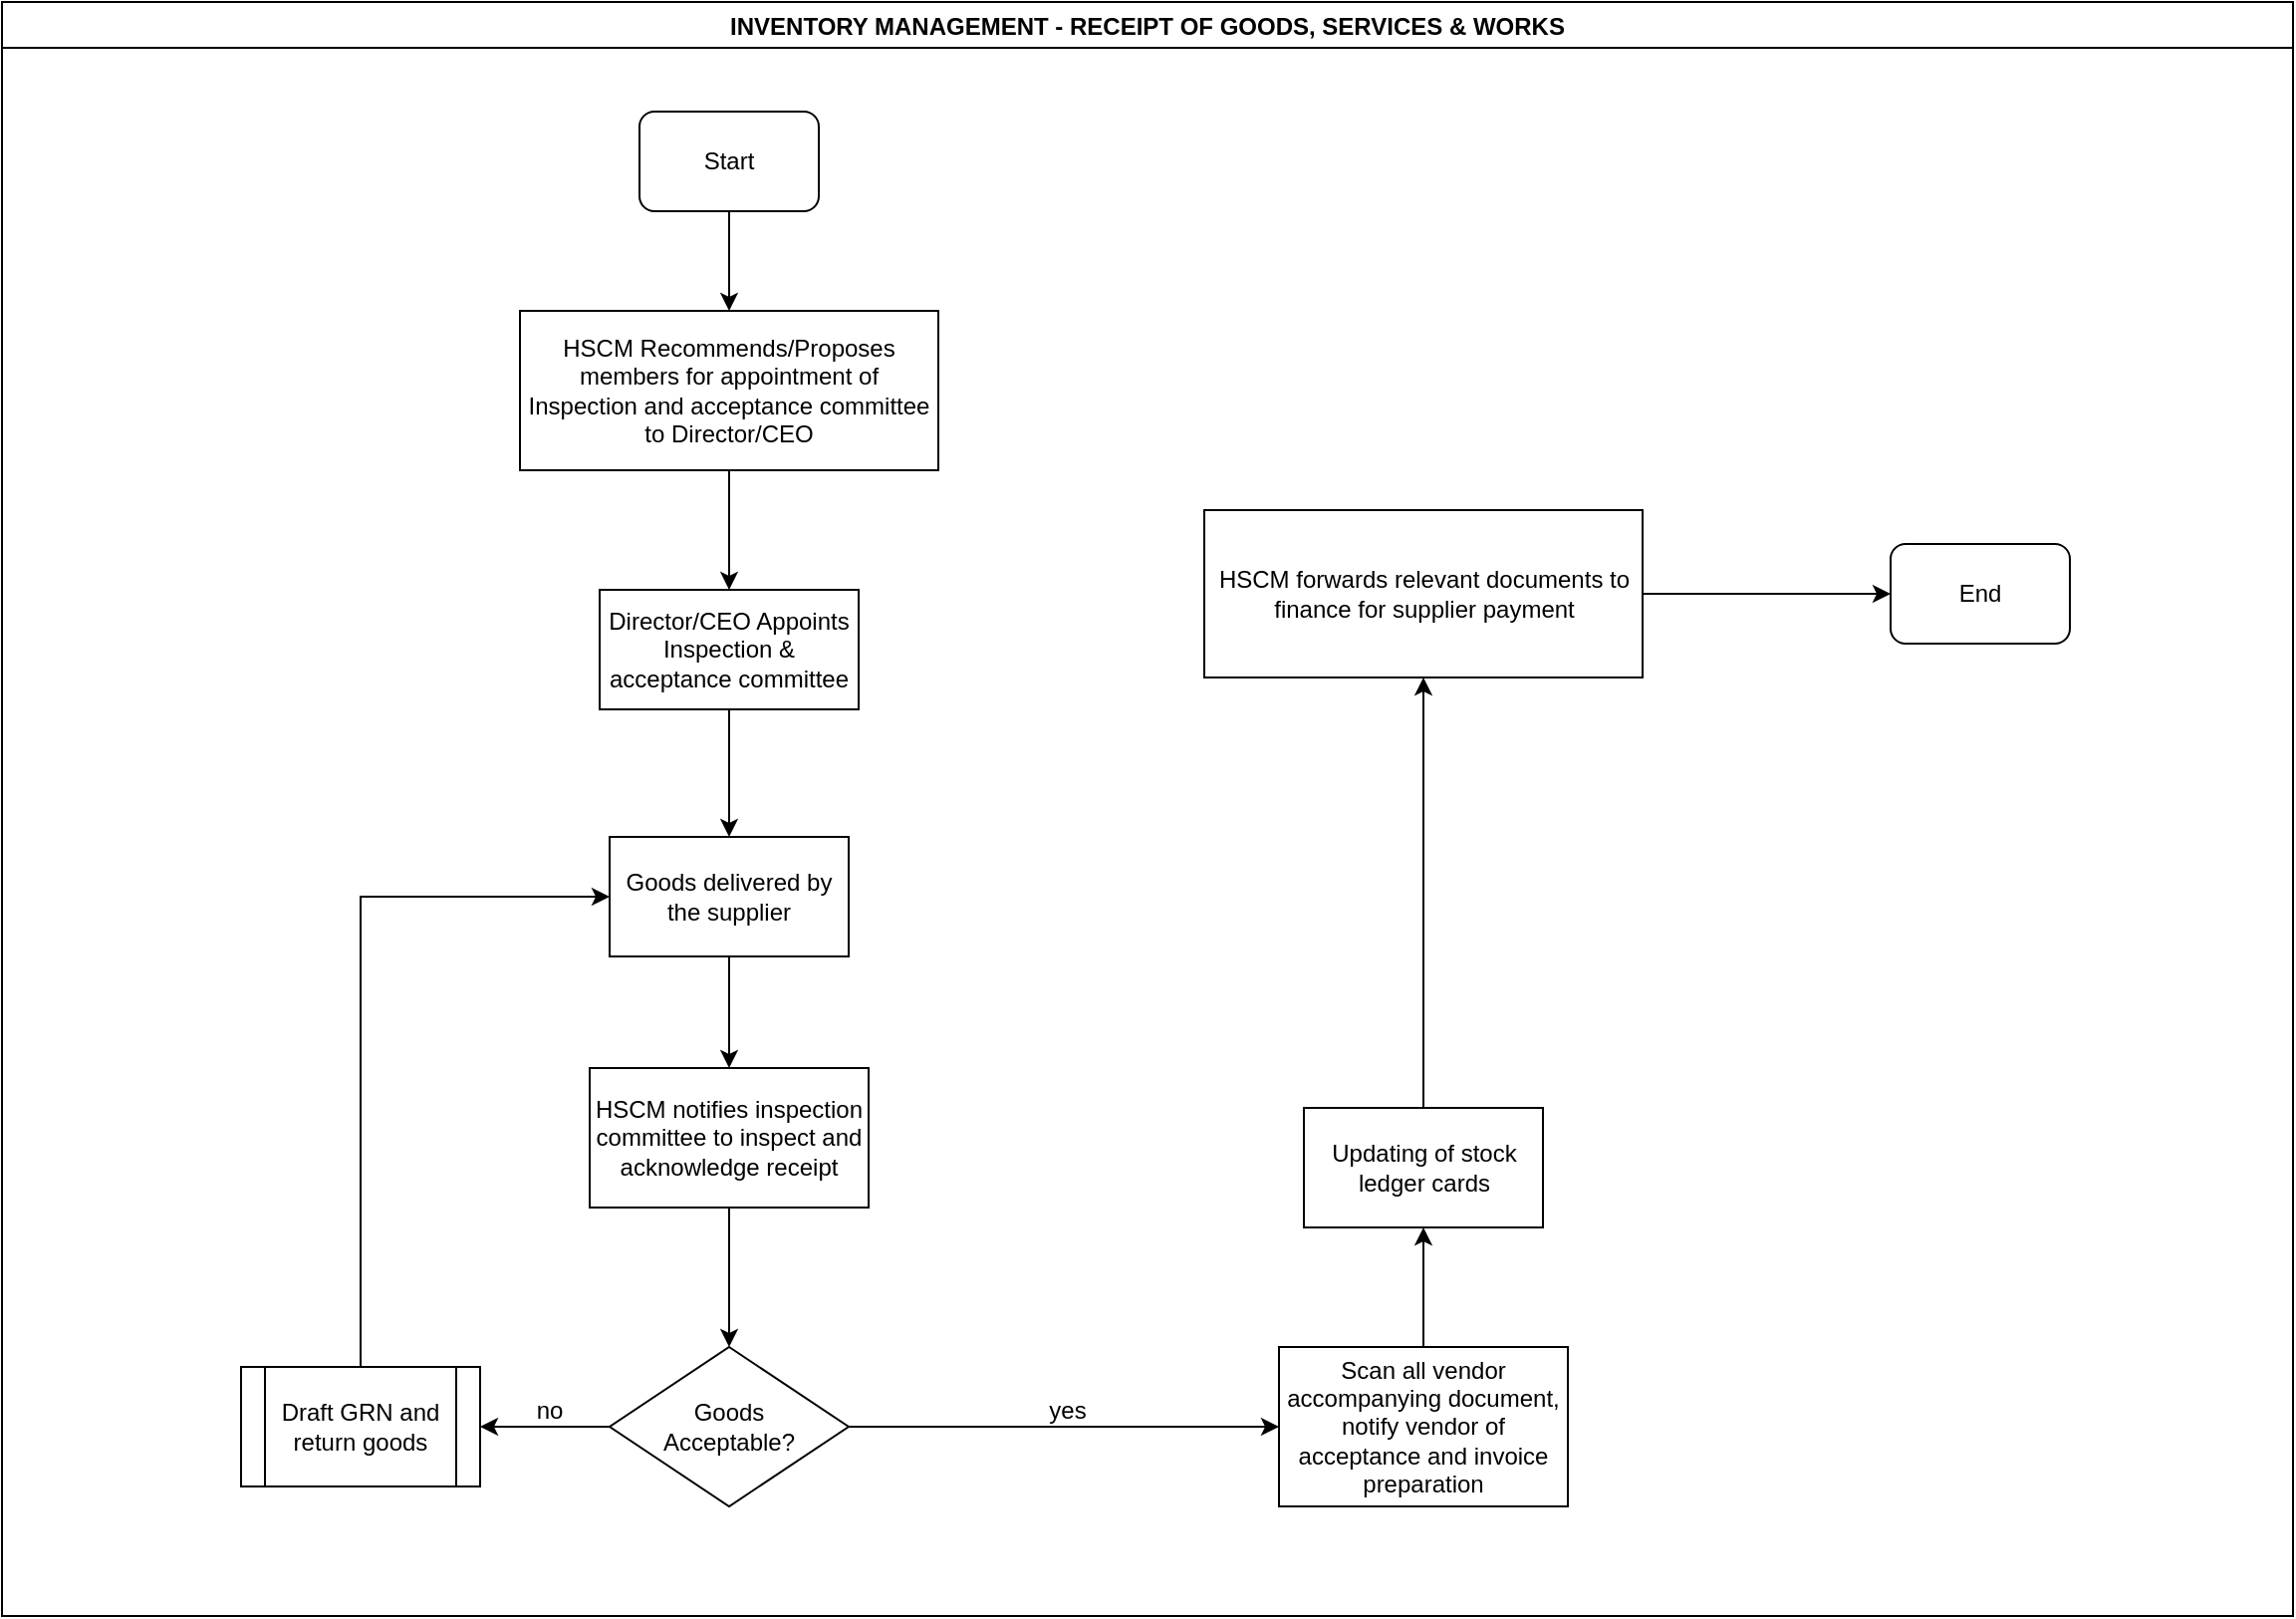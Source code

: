 <mxfile version="14.0.0" type="github">
  <diagram id="WPC1PwGvHCD-nOEhcRJc" name="Page-1">
    <mxGraphModel dx="1038" dy="547" grid="1" gridSize="10" guides="1" tooltips="1" connect="1" arrows="1" fold="1" page="1" pageScale="1" pageWidth="1169" pageHeight="827" math="0" shadow="0">
      <root>
        <mxCell id="0" />
        <mxCell id="1" parent="0" />
        <mxCell id="nd7zcNoajyeHfGIx0wI9-5" value="INVENTORY MANAGEMENT - RECEIPT OF GOODS, SERVICES &amp; WORKS" style="swimlane;" vertex="1" parent="1">
          <mxGeometry x="10" y="10" width="1150" height="810" as="geometry" />
        </mxCell>
        <mxCell id="nd7zcNoajyeHfGIx0wI9-6" value="Start" style="rounded=1;whiteSpace=wrap;html=1;" vertex="1" parent="nd7zcNoajyeHfGIx0wI9-5">
          <mxGeometry x="320" y="55" width="90" height="50" as="geometry" />
        </mxCell>
        <mxCell id="nd7zcNoajyeHfGIx0wI9-7" value="HSCM Recommends/Proposes members for appointment of Inspection and acceptance committee to Director/CEO" style="rounded=0;whiteSpace=wrap;html=1;" vertex="1" parent="nd7zcNoajyeHfGIx0wI9-5">
          <mxGeometry x="260" y="155" width="210" height="80" as="geometry" />
        </mxCell>
        <mxCell id="nd7zcNoajyeHfGIx0wI9-8" value="" style="edgeStyle=orthogonalEdgeStyle;rounded=0;orthogonalLoop=1;jettySize=auto;html=1;entryX=0.5;entryY=0;entryDx=0;entryDy=0;" edge="1" parent="nd7zcNoajyeHfGIx0wI9-5" source="nd7zcNoajyeHfGIx0wI9-6" target="nd7zcNoajyeHfGIx0wI9-7">
          <mxGeometry relative="1" as="geometry">
            <mxPoint x="365" y="180" as="targetPoint" />
          </mxGeometry>
        </mxCell>
        <mxCell id="nd7zcNoajyeHfGIx0wI9-9" value="Director/CEO Appoints Inspection &amp;amp; acceptance committee" style="whiteSpace=wrap;html=1;rounded=0;" vertex="1" parent="nd7zcNoajyeHfGIx0wI9-5">
          <mxGeometry x="300" y="295" width="130" height="60" as="geometry" />
        </mxCell>
        <mxCell id="nd7zcNoajyeHfGIx0wI9-10" value="" style="edgeStyle=orthogonalEdgeStyle;rounded=0;orthogonalLoop=1;jettySize=auto;html=1;" edge="1" parent="nd7zcNoajyeHfGIx0wI9-5" source="nd7zcNoajyeHfGIx0wI9-7" target="nd7zcNoajyeHfGIx0wI9-9">
          <mxGeometry relative="1" as="geometry" />
        </mxCell>
        <mxCell id="nd7zcNoajyeHfGIx0wI9-11" value="Goods delivered by the supplier" style="whiteSpace=wrap;html=1;rounded=0;" vertex="1" parent="nd7zcNoajyeHfGIx0wI9-5">
          <mxGeometry x="305" y="419" width="120" height="60" as="geometry" />
        </mxCell>
        <mxCell id="nd7zcNoajyeHfGIx0wI9-12" value="" style="edgeStyle=orthogonalEdgeStyle;rounded=0;orthogonalLoop=1;jettySize=auto;html=1;" edge="1" parent="nd7zcNoajyeHfGIx0wI9-5" source="nd7zcNoajyeHfGIx0wI9-9" target="nd7zcNoajyeHfGIx0wI9-11">
          <mxGeometry relative="1" as="geometry" />
        </mxCell>
        <mxCell id="nd7zcNoajyeHfGIx0wI9-13" value="HSCM notifies inspection committee to inspect and acknowledge receipt" style="whiteSpace=wrap;html=1;rounded=0;" vertex="1" parent="nd7zcNoajyeHfGIx0wI9-5">
          <mxGeometry x="295" y="535" width="140" height="70" as="geometry" />
        </mxCell>
        <mxCell id="nd7zcNoajyeHfGIx0wI9-14" value="" style="edgeStyle=orthogonalEdgeStyle;rounded=0;orthogonalLoop=1;jettySize=auto;html=1;" edge="1" parent="nd7zcNoajyeHfGIx0wI9-5" source="nd7zcNoajyeHfGIx0wI9-11" target="nd7zcNoajyeHfGIx0wI9-13">
          <mxGeometry relative="1" as="geometry" />
        </mxCell>
        <mxCell id="nd7zcNoajyeHfGIx0wI9-15" value="&lt;div&gt;Goods &lt;br&gt;&lt;/div&gt;&lt;div&gt;Acceptable?&lt;/div&gt;" style="rhombus;whiteSpace=wrap;html=1;rounded=0;" vertex="1" parent="nd7zcNoajyeHfGIx0wI9-5">
          <mxGeometry x="305" y="675" width="120" height="80" as="geometry" />
        </mxCell>
        <mxCell id="nd7zcNoajyeHfGIx0wI9-16" value="" style="edgeStyle=orthogonalEdgeStyle;rounded=0;orthogonalLoop=1;jettySize=auto;html=1;" edge="1" parent="nd7zcNoajyeHfGIx0wI9-5" source="nd7zcNoajyeHfGIx0wI9-13" target="nd7zcNoajyeHfGIx0wI9-15">
          <mxGeometry relative="1" as="geometry" />
        </mxCell>
        <mxCell id="nd7zcNoajyeHfGIx0wI9-17" value="Draft GRN and return goods" style="shape=process;whiteSpace=wrap;html=1;backgroundOutline=1;rounded=0;" vertex="1" parent="nd7zcNoajyeHfGIx0wI9-5">
          <mxGeometry x="120" y="685" width="120" height="60" as="geometry" />
        </mxCell>
        <mxCell id="nd7zcNoajyeHfGIx0wI9-18" value="" style="edgeStyle=orthogonalEdgeStyle;rounded=0;orthogonalLoop=1;jettySize=auto;html=1;entryX=1;entryY=0.5;entryDx=0;entryDy=0;" edge="1" parent="nd7zcNoajyeHfGIx0wI9-5" source="nd7zcNoajyeHfGIx0wI9-15" target="nd7zcNoajyeHfGIx0wI9-17">
          <mxGeometry relative="1" as="geometry">
            <mxPoint x="225" y="715" as="targetPoint" />
          </mxGeometry>
        </mxCell>
        <mxCell id="nd7zcNoajyeHfGIx0wI9-19" value="" style="edgeStyle=orthogonalEdgeStyle;rounded=0;orthogonalLoop=1;jettySize=auto;html=1;entryX=0;entryY=0.5;entryDx=0;entryDy=0;" edge="1" parent="nd7zcNoajyeHfGIx0wI9-5" source="nd7zcNoajyeHfGIx0wI9-17" target="nd7zcNoajyeHfGIx0wI9-11">
          <mxGeometry relative="1" as="geometry">
            <mxPoint x="180" y="605" as="targetPoint" />
            <Array as="points">
              <mxPoint x="180" y="449" />
            </Array>
          </mxGeometry>
        </mxCell>
        <mxCell id="nd7zcNoajyeHfGIx0wI9-20" value="yes" style="text;html=1;strokeColor=none;fillColor=none;align=center;verticalAlign=middle;whiteSpace=wrap;rounded=0;" vertex="1" parent="nd7zcNoajyeHfGIx0wI9-5">
          <mxGeometry x="515" y="697" width="40" height="20" as="geometry" />
        </mxCell>
        <mxCell id="nd7zcNoajyeHfGIx0wI9-21" value="Updating of stock ledger cards" style="whiteSpace=wrap;html=1;rounded=0;" vertex="1" parent="nd7zcNoajyeHfGIx0wI9-5">
          <mxGeometry x="653.5" y="555" width="120" height="60" as="geometry" />
        </mxCell>
        <mxCell id="nd7zcNoajyeHfGIx0wI9-23" value="" style="edgeStyle=orthogonalEdgeStyle;rounded=0;orthogonalLoop=1;jettySize=auto;html=1;entryX=0.5;entryY=1;entryDx=0;entryDy=0;" edge="1" parent="nd7zcNoajyeHfGIx0wI9-5" source="nd7zcNoajyeHfGIx0wI9-21" target="nd7zcNoajyeHfGIx0wI9-24">
          <mxGeometry relative="1" as="geometry">
            <mxPoint x="710" y="450" as="targetPoint" />
          </mxGeometry>
        </mxCell>
        <mxCell id="nd7zcNoajyeHfGIx0wI9-24" value="HSCM forwards relevant documents to finance for supplier payment" style="whiteSpace=wrap;html=1;rounded=0;" vertex="1" parent="nd7zcNoajyeHfGIx0wI9-5">
          <mxGeometry x="603.5" y="255" width="220" height="84" as="geometry" />
        </mxCell>
        <mxCell id="nd7zcNoajyeHfGIx0wI9-26" value="" style="edgeStyle=orthogonalEdgeStyle;rounded=0;orthogonalLoop=1;jettySize=auto;html=1;" edge="1" parent="nd7zcNoajyeHfGIx0wI9-5" source="nd7zcNoajyeHfGIx0wI9-27" target="nd7zcNoajyeHfGIx0wI9-21">
          <mxGeometry relative="1" as="geometry" />
        </mxCell>
        <mxCell id="nd7zcNoajyeHfGIx0wI9-27" value="Scan all vendor accompanying document, notify vendor of acceptance and invoice preparation" style="whiteSpace=wrap;html=1;rounded=0;" vertex="1" parent="nd7zcNoajyeHfGIx0wI9-5">
          <mxGeometry x="641" y="675" width="145" height="80" as="geometry" />
        </mxCell>
        <mxCell id="nd7zcNoajyeHfGIx0wI9-28" value="" style="edgeStyle=orthogonalEdgeStyle;rounded=0;orthogonalLoop=1;jettySize=auto;html=1;" edge="1" parent="nd7zcNoajyeHfGIx0wI9-5" source="nd7zcNoajyeHfGIx0wI9-15" target="nd7zcNoajyeHfGIx0wI9-27">
          <mxGeometry relative="1" as="geometry" />
        </mxCell>
        <mxCell id="nd7zcNoajyeHfGIx0wI9-29" value="End" style="rounded=1;whiteSpace=wrap;html=1;" vertex="1" parent="nd7zcNoajyeHfGIx0wI9-5">
          <mxGeometry x="948" y="272" width="90" height="50" as="geometry" />
        </mxCell>
        <mxCell id="nd7zcNoajyeHfGIx0wI9-30" value="" style="edgeStyle=orthogonalEdgeStyle;rounded=0;orthogonalLoop=1;jettySize=auto;html=1;entryX=0;entryY=0.5;entryDx=0;entryDy=0;" edge="1" parent="nd7zcNoajyeHfGIx0wI9-5" source="nd7zcNoajyeHfGIx0wI9-24" target="nd7zcNoajyeHfGIx0wI9-29">
          <mxGeometry relative="1" as="geometry">
            <mxPoint x="953.5" y="297" as="targetPoint" />
          </mxGeometry>
        </mxCell>
        <mxCell id="nd7zcNoajyeHfGIx0wI9-31" value="no" style="text;html=1;strokeColor=none;fillColor=none;align=center;verticalAlign=middle;whiteSpace=wrap;rounded=0;" vertex="1" parent="1">
          <mxGeometry x="265" y="707" width="40" height="20" as="geometry" />
        </mxCell>
      </root>
    </mxGraphModel>
  </diagram>
</mxfile>
